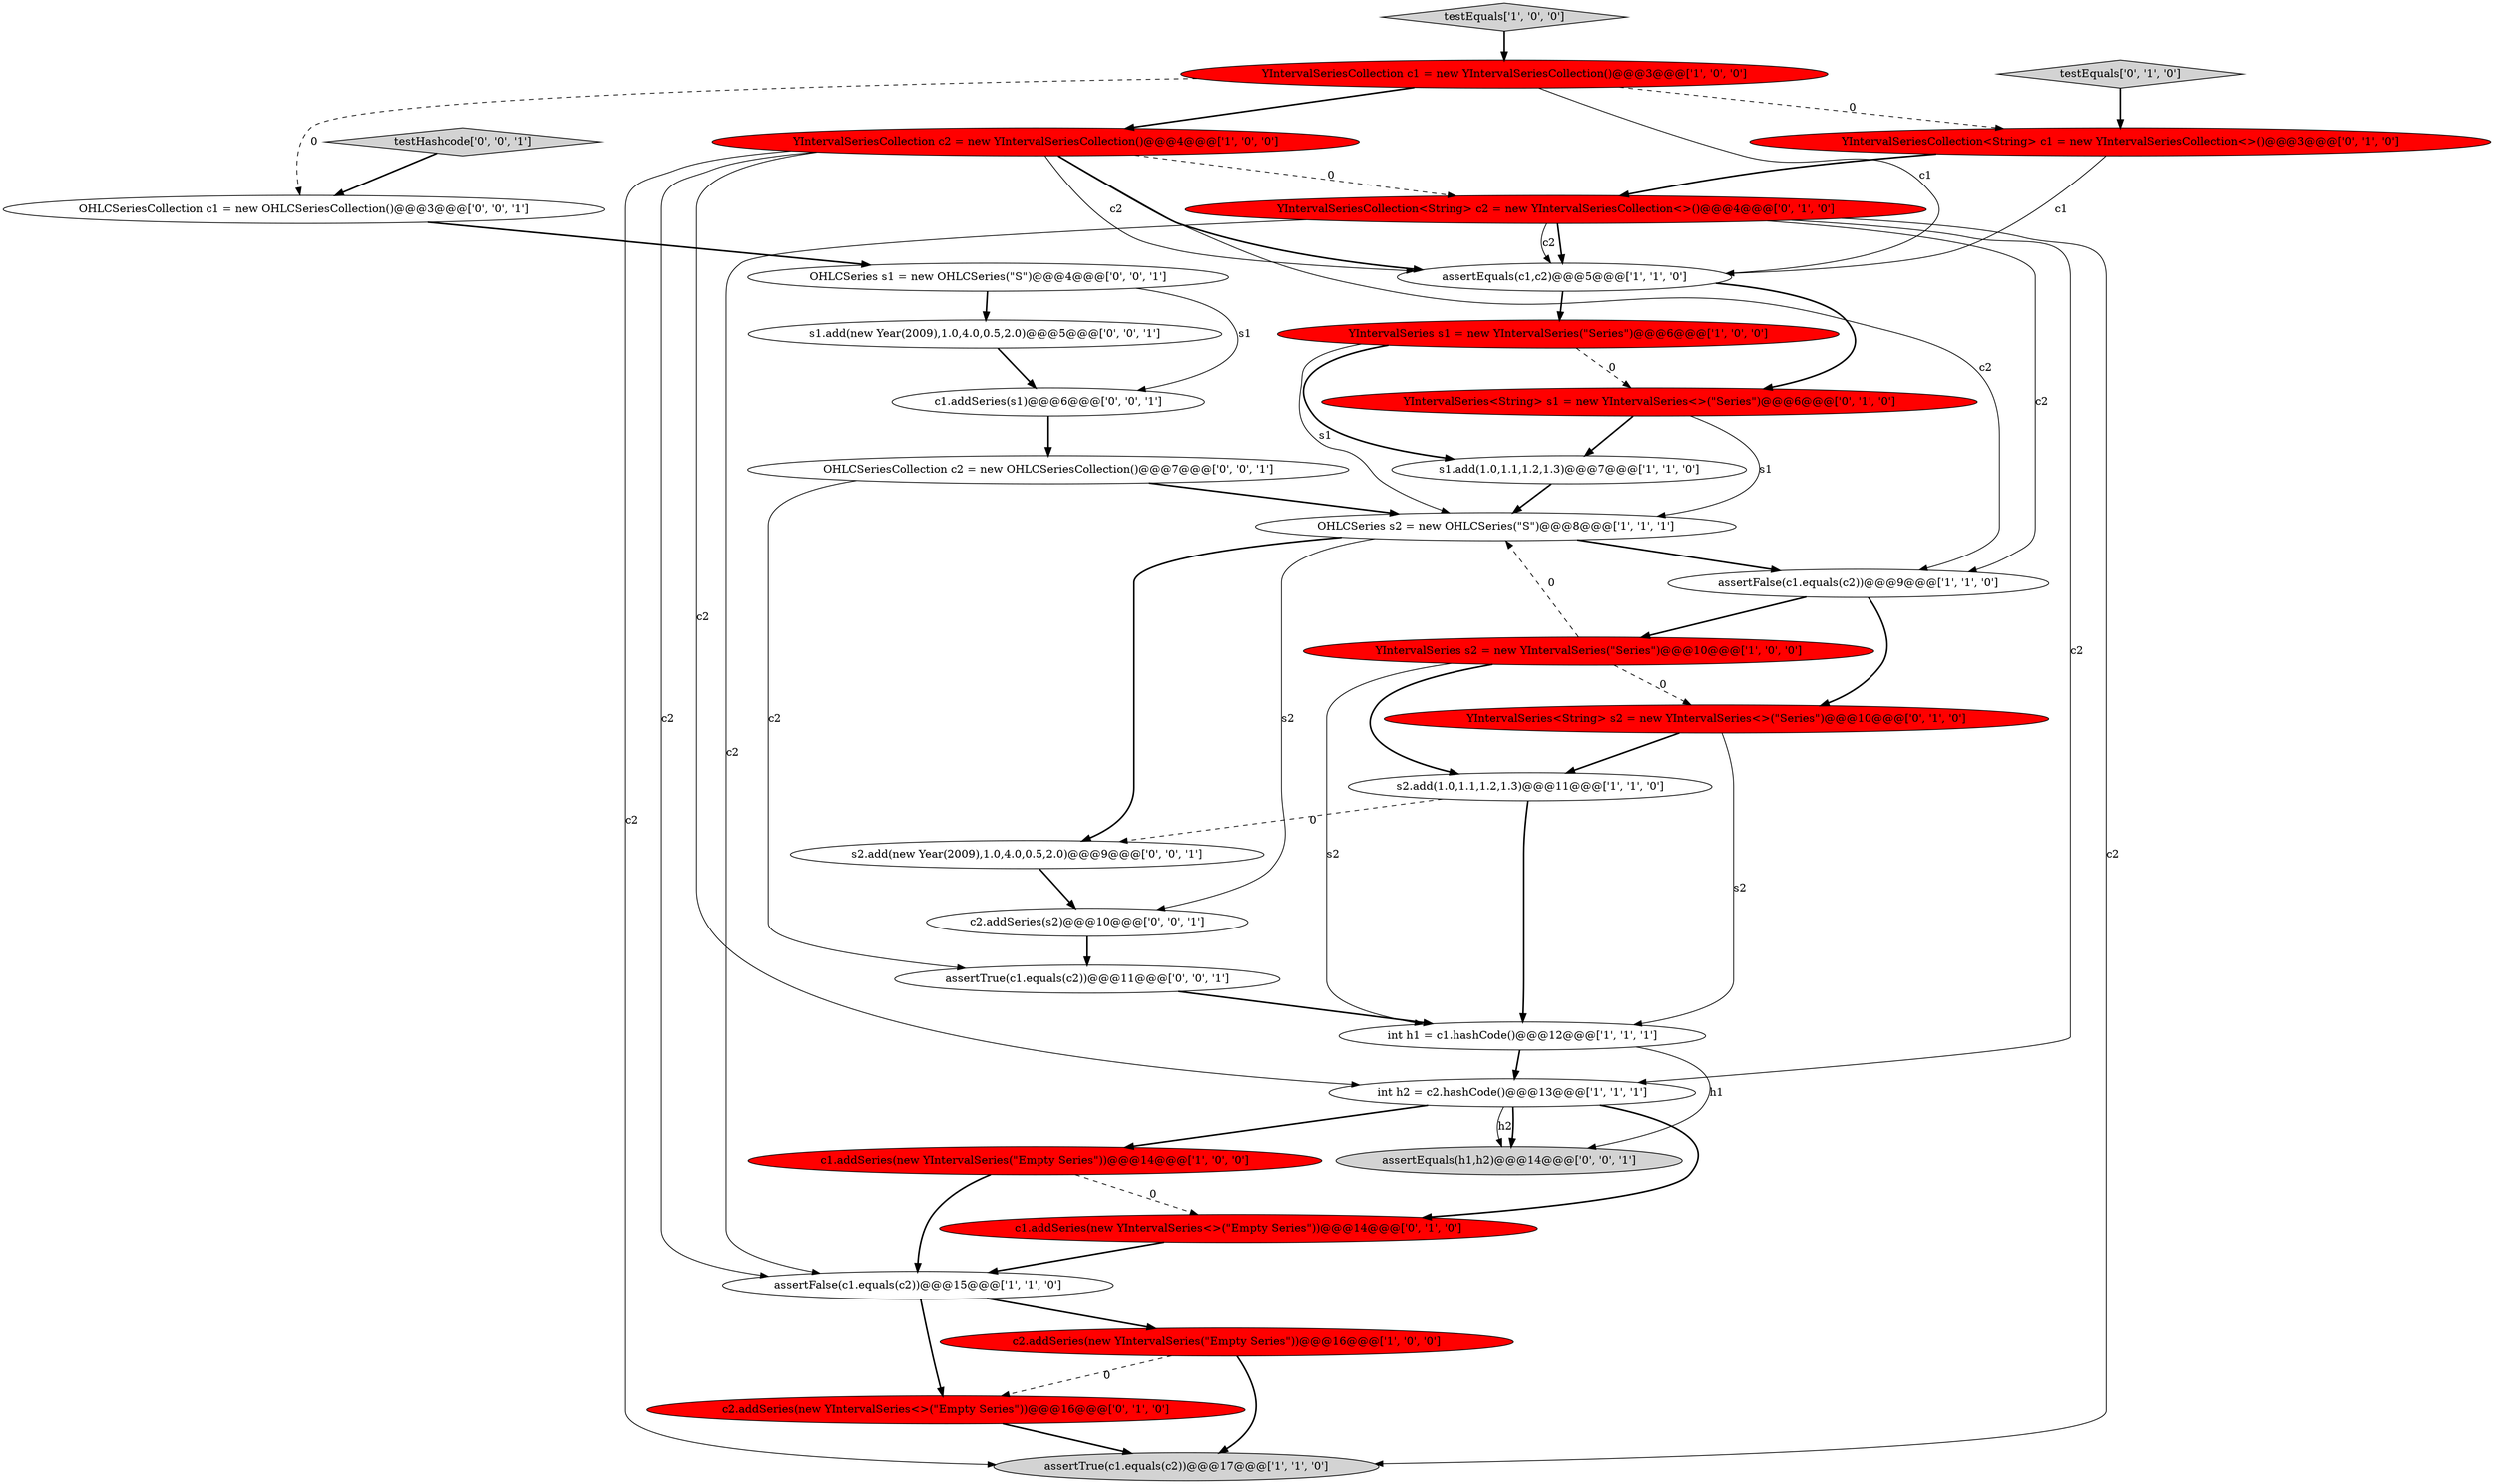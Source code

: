 digraph {
8 [style = filled, label = "s1.add(1.0,1.1,1.2,1.3)@@@7@@@['1', '1', '0']", fillcolor = white, shape = ellipse image = "AAA0AAABBB1BBB"];
5 [style = filled, label = "assertTrue(c1.equals(c2))@@@17@@@['1', '1', '0']", fillcolor = lightgray, shape = ellipse image = "AAA0AAABBB1BBB"];
23 [style = filled, label = "s1.add(new Year(2009),1.0,4.0,0.5,2.0)@@@5@@@['0', '0', '1']", fillcolor = white, shape = ellipse image = "AAA0AAABBB3BBB"];
13 [style = filled, label = "assertFalse(c1.equals(c2))@@@9@@@['1', '1', '0']", fillcolor = white, shape = ellipse image = "AAA0AAABBB1BBB"];
2 [style = filled, label = "int h1 = c1.hashCode()@@@12@@@['1', '1', '1']", fillcolor = white, shape = ellipse image = "AAA0AAABBB1BBB"];
32 [style = filled, label = "OHLCSeriesCollection c2 = new OHLCSeriesCollection()@@@7@@@['0', '0', '1']", fillcolor = white, shape = ellipse image = "AAA0AAABBB3BBB"];
25 [style = filled, label = "c2.addSeries(s2)@@@10@@@['0', '0', '1']", fillcolor = white, shape = ellipse image = "AAA0AAABBB3BBB"];
16 [style = filled, label = "YIntervalSeriesCollection<String> c1 = new YIntervalSeriesCollection<>()@@@3@@@['0', '1', '0']", fillcolor = red, shape = ellipse image = "AAA1AAABBB2BBB"];
15 [style = filled, label = "s2.add(1.0,1.1,1.2,1.3)@@@11@@@['1', '1', '0']", fillcolor = white, shape = ellipse image = "AAA0AAABBB1BBB"];
0 [style = filled, label = "YIntervalSeries s1 = new YIntervalSeries(\"Series\")@@@6@@@['1', '0', '0']", fillcolor = red, shape = ellipse image = "AAA1AAABBB1BBB"];
21 [style = filled, label = "YIntervalSeries<String> s1 = new YIntervalSeries<>(\"Series\")@@@6@@@['0', '1', '0']", fillcolor = red, shape = ellipse image = "AAA1AAABBB2BBB"];
7 [style = filled, label = "YIntervalSeriesCollection c1 = new YIntervalSeriesCollection()@@@3@@@['1', '0', '0']", fillcolor = red, shape = ellipse image = "AAA1AAABBB1BBB"];
19 [style = filled, label = "c2.addSeries(new YIntervalSeries<>(\"Empty Series\"))@@@16@@@['0', '1', '0']", fillcolor = red, shape = ellipse image = "AAA1AAABBB2BBB"];
31 [style = filled, label = "assertTrue(c1.equals(c2))@@@11@@@['0', '0', '1']", fillcolor = white, shape = ellipse image = "AAA0AAABBB3BBB"];
28 [style = filled, label = "testHashcode['0', '0', '1']", fillcolor = lightgray, shape = diamond image = "AAA0AAABBB3BBB"];
18 [style = filled, label = "c1.addSeries(new YIntervalSeries<>(\"Empty Series\"))@@@14@@@['0', '1', '0']", fillcolor = red, shape = ellipse image = "AAA1AAABBB2BBB"];
6 [style = filled, label = "assertEquals(c1,c2)@@@5@@@['1', '1', '0']", fillcolor = white, shape = ellipse image = "AAA0AAABBB1BBB"];
10 [style = filled, label = "OHLCSeries s2 = new OHLCSeries(\"S\")@@@8@@@['1', '1', '1']", fillcolor = white, shape = ellipse image = "AAA0AAABBB1BBB"];
30 [style = filled, label = "c1.addSeries(s1)@@@6@@@['0', '0', '1']", fillcolor = white, shape = ellipse image = "AAA0AAABBB3BBB"];
20 [style = filled, label = "testEquals['0', '1', '0']", fillcolor = lightgray, shape = diamond image = "AAA0AAABBB2BBB"];
22 [style = filled, label = "YIntervalSeries<String> s2 = new YIntervalSeries<>(\"Series\")@@@10@@@['0', '1', '0']", fillcolor = red, shape = ellipse image = "AAA1AAABBB2BBB"];
24 [style = filled, label = "OHLCSeries s1 = new OHLCSeries(\"S\")@@@4@@@['0', '0', '1']", fillcolor = white, shape = ellipse image = "AAA0AAABBB3BBB"];
11 [style = filled, label = "c1.addSeries(new YIntervalSeries(\"Empty Series\"))@@@14@@@['1', '0', '0']", fillcolor = red, shape = ellipse image = "AAA1AAABBB1BBB"];
17 [style = filled, label = "YIntervalSeriesCollection<String> c2 = new YIntervalSeriesCollection<>()@@@4@@@['0', '1', '0']", fillcolor = red, shape = ellipse image = "AAA1AAABBB2BBB"];
1 [style = filled, label = "YIntervalSeries s2 = new YIntervalSeries(\"Series\")@@@10@@@['1', '0', '0']", fillcolor = red, shape = ellipse image = "AAA1AAABBB1BBB"];
12 [style = filled, label = "testEquals['1', '0', '0']", fillcolor = lightgray, shape = diamond image = "AAA0AAABBB1BBB"];
9 [style = filled, label = "c2.addSeries(new YIntervalSeries(\"Empty Series\"))@@@16@@@['1', '0', '0']", fillcolor = red, shape = ellipse image = "AAA1AAABBB1BBB"];
14 [style = filled, label = "int h2 = c2.hashCode()@@@13@@@['1', '1', '1']", fillcolor = white, shape = ellipse image = "AAA0AAABBB1BBB"];
26 [style = filled, label = "assertEquals(h1,h2)@@@14@@@['0', '0', '1']", fillcolor = lightgray, shape = ellipse image = "AAA0AAABBB3BBB"];
27 [style = filled, label = "OHLCSeriesCollection c1 = new OHLCSeriesCollection()@@@3@@@['0', '0', '1']", fillcolor = white, shape = ellipse image = "AAA0AAABBB3BBB"];
3 [style = filled, label = "YIntervalSeriesCollection c2 = new YIntervalSeriesCollection()@@@4@@@['1', '0', '0']", fillcolor = red, shape = ellipse image = "AAA1AAABBB1BBB"];
29 [style = filled, label = "s2.add(new Year(2009),1.0,4.0,0.5,2.0)@@@9@@@['0', '0', '1']", fillcolor = white, shape = ellipse image = "AAA0AAABBB3BBB"];
4 [style = filled, label = "assertFalse(c1.equals(c2))@@@15@@@['1', '1', '0']", fillcolor = white, shape = ellipse image = "AAA0AAABBB1BBB"];
4->9 [style = bold, label=""];
8->10 [style = bold, label=""];
22->2 [style = solid, label="s2"];
15->2 [style = bold, label=""];
22->15 [style = bold, label=""];
21->10 [style = solid, label="s1"];
3->17 [style = dashed, label="0"];
23->30 [style = bold, label=""];
7->6 [style = solid, label="c1"];
17->6 [style = bold, label=""];
7->16 [style = dashed, label="0"];
6->21 [style = bold, label=""];
1->15 [style = bold, label=""];
14->26 [style = solid, label="h2"];
0->10 [style = solid, label="s1"];
11->4 [style = bold, label=""];
32->31 [style = solid, label="c2"];
4->19 [style = bold, label=""];
21->8 [style = bold, label=""];
3->6 [style = solid, label="c2"];
29->25 [style = bold, label=""];
3->6 [style = bold, label=""];
30->32 [style = bold, label=""];
31->2 [style = bold, label=""];
10->25 [style = solid, label="s2"];
6->0 [style = bold, label=""];
15->29 [style = dashed, label="0"];
1->10 [style = dashed, label="0"];
16->17 [style = bold, label=""];
17->6 [style = solid, label="c2"];
3->13 [style = solid, label="c2"];
32->10 [style = bold, label=""];
12->7 [style = bold, label=""];
7->3 [style = bold, label=""];
13->1 [style = bold, label=""];
1->2 [style = solid, label="s2"];
17->13 [style = solid, label="c2"];
1->22 [style = dashed, label="0"];
25->31 [style = bold, label=""];
7->27 [style = dashed, label="0"];
9->19 [style = dashed, label="0"];
14->26 [style = bold, label=""];
19->5 [style = bold, label=""];
17->14 [style = solid, label="c2"];
17->4 [style = solid, label="c2"];
20->16 [style = bold, label=""];
18->4 [style = bold, label=""];
10->13 [style = bold, label=""];
10->29 [style = bold, label=""];
3->4 [style = solid, label="c2"];
3->5 [style = solid, label="c2"];
24->30 [style = solid, label="s1"];
0->21 [style = dashed, label="0"];
11->18 [style = dashed, label="0"];
2->14 [style = bold, label=""];
16->6 [style = solid, label="c1"];
0->8 [style = bold, label=""];
2->26 [style = solid, label="h1"];
9->5 [style = bold, label=""];
3->14 [style = solid, label="c2"];
14->18 [style = bold, label=""];
27->24 [style = bold, label=""];
13->22 [style = bold, label=""];
28->27 [style = bold, label=""];
17->5 [style = solid, label="c2"];
14->11 [style = bold, label=""];
24->23 [style = bold, label=""];
}
